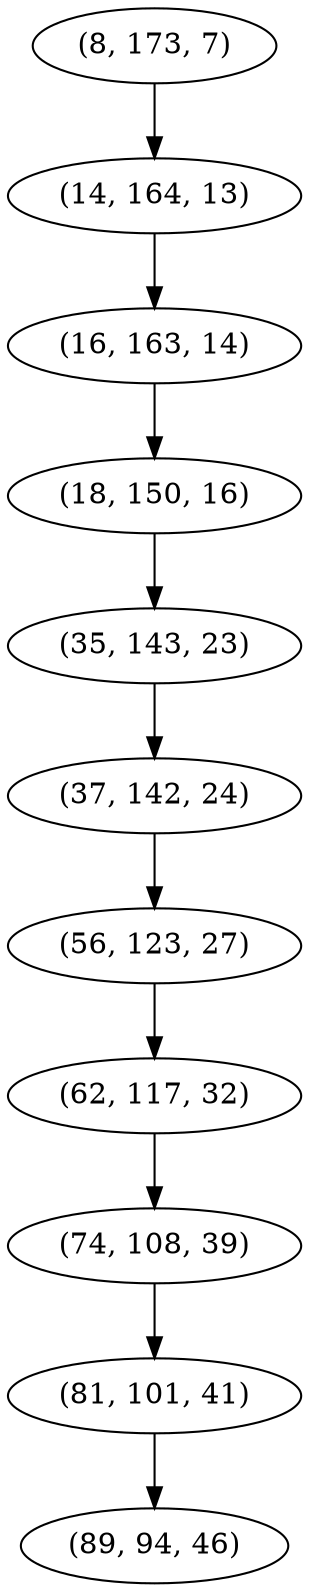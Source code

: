 digraph tree {
    "(8, 173, 7)";
    "(14, 164, 13)";
    "(16, 163, 14)";
    "(18, 150, 16)";
    "(35, 143, 23)";
    "(37, 142, 24)";
    "(56, 123, 27)";
    "(62, 117, 32)";
    "(74, 108, 39)";
    "(81, 101, 41)";
    "(89, 94, 46)";
    "(8, 173, 7)" -> "(14, 164, 13)";
    "(14, 164, 13)" -> "(16, 163, 14)";
    "(16, 163, 14)" -> "(18, 150, 16)";
    "(18, 150, 16)" -> "(35, 143, 23)";
    "(35, 143, 23)" -> "(37, 142, 24)";
    "(37, 142, 24)" -> "(56, 123, 27)";
    "(56, 123, 27)" -> "(62, 117, 32)";
    "(62, 117, 32)" -> "(74, 108, 39)";
    "(74, 108, 39)" -> "(81, 101, 41)";
    "(81, 101, 41)" -> "(89, 94, 46)";
}
